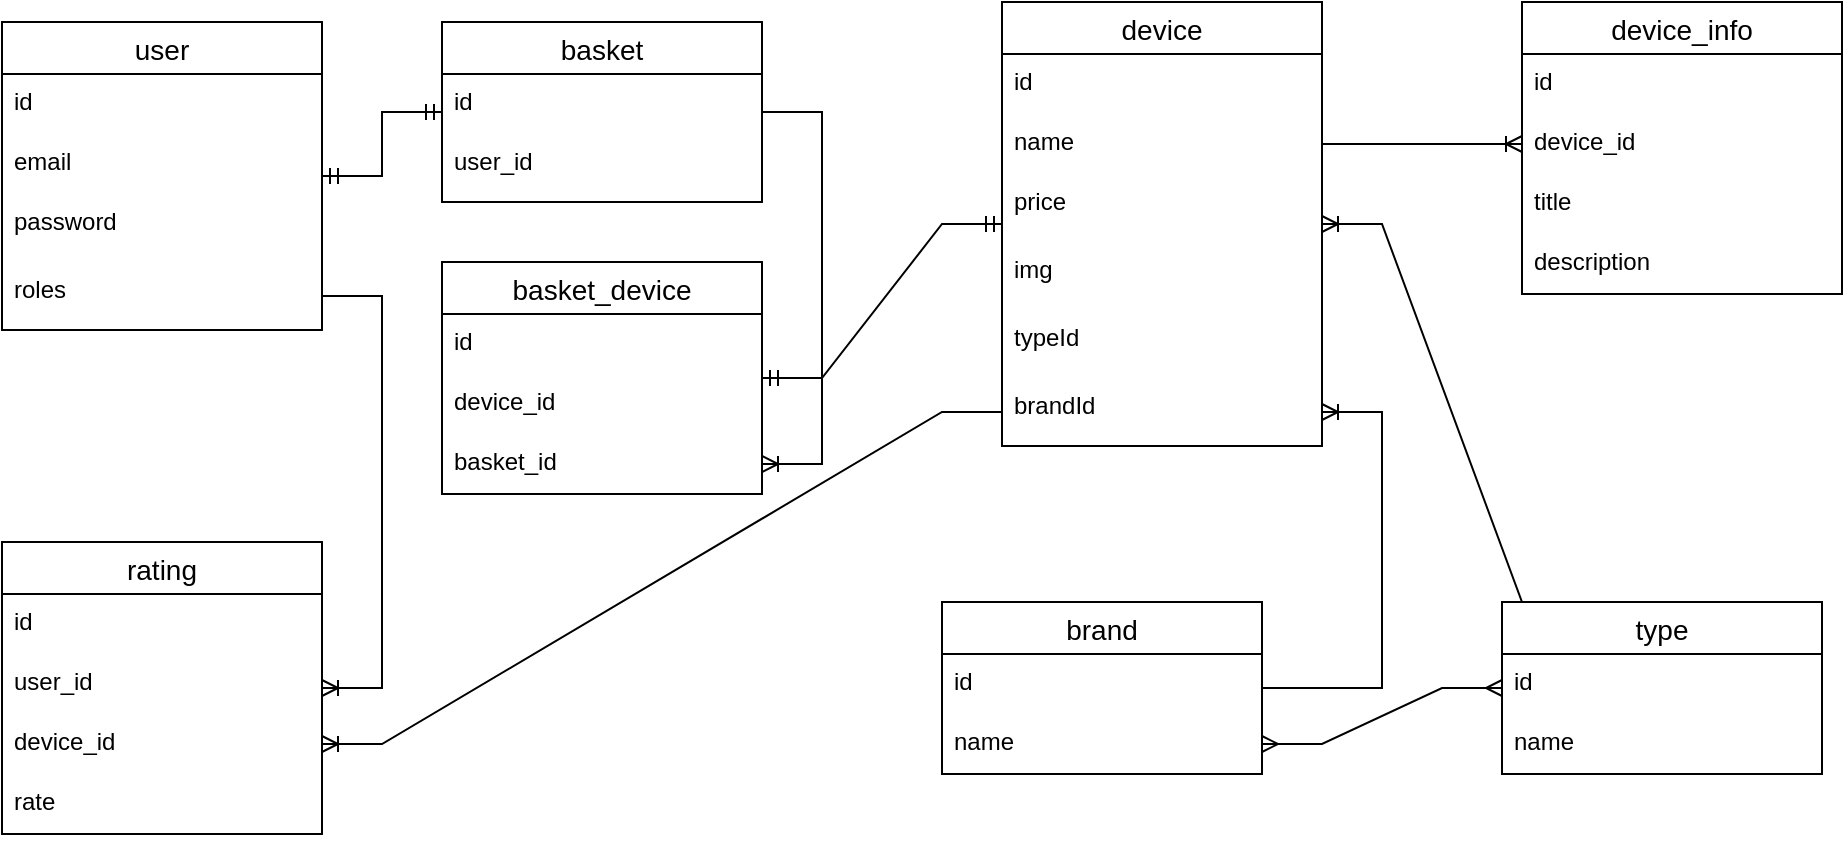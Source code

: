 <mxfile version="15.7.3" type="device"><diagram id="Vyg6VOoydlieMLvs0QVZ" name="Page-1"><mxGraphModel dx="1314" dy="762" grid="1" gridSize="10" guides="1" tooltips="1" connect="1" arrows="1" fold="1" page="1" pageScale="1" pageWidth="827" pageHeight="1169" math="0" shadow="0"><root><mxCell id="0"/><mxCell id="1" parent="0"/><mxCell id="fOshrkIRcTxH05miac6M-1" value="user" style="swimlane;fontStyle=0;childLayout=stackLayout;horizontal=1;startSize=26;horizontalStack=0;resizeParent=1;resizeParentMax=0;resizeLast=0;collapsible=1;marginBottom=0;align=center;fontSize=14;" vertex="1" parent="1"><mxGeometry x="10" y="40" width="160" height="154" as="geometry"/></mxCell><mxCell id="fOshrkIRcTxH05miac6M-2" value="id" style="text;strokeColor=none;fillColor=none;spacingLeft=4;spacingRight=4;overflow=hidden;rotatable=0;points=[[0,0.5],[1,0.5]];portConstraint=eastwest;fontSize=12;" vertex="1" parent="fOshrkIRcTxH05miac6M-1"><mxGeometry y="26" width="160" height="30" as="geometry"/></mxCell><mxCell id="fOshrkIRcTxH05miac6M-3" value="email" style="text;strokeColor=none;fillColor=none;spacingLeft=4;spacingRight=4;overflow=hidden;rotatable=0;points=[[0,0.5],[1,0.5]];portConstraint=eastwest;fontSize=12;" vertex="1" parent="fOshrkIRcTxH05miac6M-1"><mxGeometry y="56" width="160" height="30" as="geometry"/></mxCell><mxCell id="fOshrkIRcTxH05miac6M-5" value="password&#10;" style="text;strokeColor=none;fillColor=none;spacingLeft=4;spacingRight=4;overflow=hidden;rotatable=0;points=[[0,0.5],[1,0.5]];portConstraint=eastwest;fontSize=12;" vertex="1" parent="fOshrkIRcTxH05miac6M-1"><mxGeometry y="86" width="160" height="34" as="geometry"/></mxCell><mxCell id="fOshrkIRcTxH05miac6M-6" value="roles" style="text;strokeColor=none;fillColor=none;spacingLeft=4;spacingRight=4;overflow=hidden;rotatable=0;points=[[0,0.5],[1,0.5]];portConstraint=eastwest;fontSize=12;" vertex="1" parent="fOshrkIRcTxH05miac6M-1"><mxGeometry y="120" width="160" height="34" as="geometry"/></mxCell><mxCell id="fOshrkIRcTxH05miac6M-7" value="basket" style="swimlane;fontStyle=0;childLayout=stackLayout;horizontal=1;startSize=26;horizontalStack=0;resizeParent=1;resizeParentMax=0;resizeLast=0;collapsible=1;marginBottom=0;align=center;fontSize=14;" vertex="1" parent="1"><mxGeometry x="230" y="40" width="160" height="90" as="geometry"/></mxCell><mxCell id="fOshrkIRcTxH05miac6M-8" value="id" style="text;strokeColor=none;fillColor=none;spacingLeft=4;spacingRight=4;overflow=hidden;rotatable=0;points=[[0,0.5],[1,0.5]];portConstraint=eastwest;fontSize=12;" vertex="1" parent="fOshrkIRcTxH05miac6M-7"><mxGeometry y="26" width="160" height="30" as="geometry"/></mxCell><mxCell id="fOshrkIRcTxH05miac6M-10" value="user_id" style="text;strokeColor=none;fillColor=none;spacingLeft=4;spacingRight=4;overflow=hidden;rotatable=0;points=[[0,0.5],[1,0.5]];portConstraint=eastwest;fontSize=12;" vertex="1" parent="fOshrkIRcTxH05miac6M-7"><mxGeometry y="56" width="160" height="34" as="geometry"/></mxCell><mxCell id="fOshrkIRcTxH05miac6M-13" value="" style="edgeStyle=entityRelationEdgeStyle;fontSize=12;html=1;endArrow=ERmandOne;startArrow=ERmandOne;rounded=0;" edge="1" parent="1" source="fOshrkIRcTxH05miac6M-1" target="fOshrkIRcTxH05miac6M-7"><mxGeometry width="100" height="100" relative="1" as="geometry"><mxPoint x="540" y="440" as="sourcePoint"/><mxPoint x="640" y="340" as="targetPoint"/></mxGeometry></mxCell><mxCell id="fOshrkIRcTxH05miac6M-14" value="device" style="swimlane;fontStyle=0;childLayout=stackLayout;horizontal=1;startSize=26;horizontalStack=0;resizeParent=1;resizeParentMax=0;resizeLast=0;collapsible=1;marginBottom=0;align=center;fontSize=14;" vertex="1" parent="1"><mxGeometry x="510" y="30" width="160" height="222" as="geometry"/></mxCell><mxCell id="fOshrkIRcTxH05miac6M-15" value="id" style="text;strokeColor=none;fillColor=none;spacingLeft=4;spacingRight=4;overflow=hidden;rotatable=0;points=[[0,0.5],[1,0.5]];portConstraint=eastwest;fontSize=12;" vertex="1" parent="fOshrkIRcTxH05miac6M-14"><mxGeometry y="26" width="160" height="30" as="geometry"/></mxCell><mxCell id="fOshrkIRcTxH05miac6M-16" value="name" style="text;strokeColor=none;fillColor=none;spacingLeft=4;spacingRight=4;overflow=hidden;rotatable=0;points=[[0,0.5],[1,0.5]];portConstraint=eastwest;fontSize=12;" vertex="1" parent="fOshrkIRcTxH05miac6M-14"><mxGeometry y="56" width="160" height="30" as="geometry"/></mxCell><mxCell id="fOshrkIRcTxH05miac6M-17" value="price" style="text;strokeColor=none;fillColor=none;spacingLeft=4;spacingRight=4;overflow=hidden;rotatable=0;points=[[0,0.5],[1,0.5]];portConstraint=eastwest;fontSize=12;" vertex="1" parent="fOshrkIRcTxH05miac6M-14"><mxGeometry y="86" width="160" height="34" as="geometry"/></mxCell><mxCell id="fOshrkIRcTxH05miac6M-18" value="img" style="text;strokeColor=none;fillColor=none;spacingLeft=4;spacingRight=4;overflow=hidden;rotatable=0;points=[[0,0.5],[1,0.5]];portConstraint=eastwest;fontSize=12;" vertex="1" parent="fOshrkIRcTxH05miac6M-14"><mxGeometry y="120" width="160" height="34" as="geometry"/></mxCell><mxCell id="fOshrkIRcTxH05miac6M-19" value="typeId" style="text;strokeColor=none;fillColor=none;spacingLeft=4;spacingRight=4;overflow=hidden;rotatable=0;points=[[0,0.5],[1,0.5]];portConstraint=eastwest;fontSize=12;" vertex="1" parent="fOshrkIRcTxH05miac6M-14"><mxGeometry y="154" width="160" height="34" as="geometry"/></mxCell><mxCell id="fOshrkIRcTxH05miac6M-20" value="brandId" style="text;strokeColor=none;fillColor=none;spacingLeft=4;spacingRight=4;overflow=hidden;rotatable=0;points=[[0,0.5],[1,0.5]];portConstraint=eastwest;fontSize=12;" vertex="1" parent="fOshrkIRcTxH05miac6M-14"><mxGeometry y="188" width="160" height="34" as="geometry"/></mxCell><mxCell id="fOshrkIRcTxH05miac6M-21" value="type" style="swimlane;fontStyle=0;childLayout=stackLayout;horizontal=1;startSize=26;horizontalStack=0;resizeParent=1;resizeParentMax=0;resizeLast=0;collapsible=1;marginBottom=0;align=center;fontSize=14;" vertex="1" parent="1"><mxGeometry x="760" y="330" width="160" height="86" as="geometry"/></mxCell><mxCell id="fOshrkIRcTxH05miac6M-22" value="id" style="text;strokeColor=none;fillColor=none;spacingLeft=4;spacingRight=4;overflow=hidden;rotatable=0;points=[[0,0.5],[1,0.5]];portConstraint=eastwest;fontSize=12;" vertex="1" parent="fOshrkIRcTxH05miac6M-21"><mxGeometry y="26" width="160" height="30" as="geometry"/></mxCell><mxCell id="fOshrkIRcTxH05miac6M-23" value="name" style="text;strokeColor=none;fillColor=none;spacingLeft=4;spacingRight=4;overflow=hidden;rotatable=0;points=[[0,0.5],[1,0.5]];portConstraint=eastwest;fontSize=12;" vertex="1" parent="fOshrkIRcTxH05miac6M-21"><mxGeometry y="56" width="160" height="30" as="geometry"/></mxCell><mxCell id="fOshrkIRcTxH05miac6M-25" value="brand" style="swimlane;fontStyle=0;childLayout=stackLayout;horizontal=1;startSize=26;horizontalStack=0;resizeParent=1;resizeParentMax=0;resizeLast=0;collapsible=1;marginBottom=0;align=center;fontSize=14;" vertex="1" parent="1"><mxGeometry x="480" y="330" width="160" height="86" as="geometry"/></mxCell><mxCell id="fOshrkIRcTxH05miac6M-26" value="id" style="text;strokeColor=none;fillColor=none;spacingLeft=4;spacingRight=4;overflow=hidden;rotatable=0;points=[[0,0.5],[1,0.5]];portConstraint=eastwest;fontSize=12;" vertex="1" parent="fOshrkIRcTxH05miac6M-25"><mxGeometry y="26" width="160" height="30" as="geometry"/></mxCell><mxCell id="fOshrkIRcTxH05miac6M-27" value="name" style="text;strokeColor=none;fillColor=none;spacingLeft=4;spacingRight=4;overflow=hidden;rotatable=0;points=[[0,0.5],[1,0.5]];portConstraint=eastwest;fontSize=12;" vertex="1" parent="fOshrkIRcTxH05miac6M-25"><mxGeometry y="56" width="160" height="30" as="geometry"/></mxCell><mxCell id="fOshrkIRcTxH05miac6M-29" value="" style="edgeStyle=entityRelationEdgeStyle;fontSize=12;html=1;endArrow=ERoneToMany;rounded=0;exitX=0.25;exitY=0;exitDx=0;exitDy=0;" edge="1" parent="1" source="fOshrkIRcTxH05miac6M-21" target="fOshrkIRcTxH05miac6M-14"><mxGeometry width="100" height="100" relative="1" as="geometry"><mxPoint x="314" y="340" as="sourcePoint"/><mxPoint x="414" y="240" as="targetPoint"/></mxGeometry></mxCell><mxCell id="fOshrkIRcTxH05miac6M-30" value="" style="edgeStyle=entityRelationEdgeStyle;fontSize=12;html=1;endArrow=ERoneToMany;rounded=0;" edge="1" parent="1" source="fOshrkIRcTxH05miac6M-25" target="fOshrkIRcTxH05miac6M-20"><mxGeometry width="100" height="100" relative="1" as="geometry"><mxPoint x="540" y="440" as="sourcePoint"/><mxPoint x="640" y="340" as="targetPoint"/></mxGeometry></mxCell><mxCell id="fOshrkIRcTxH05miac6M-31" value="" style="edgeStyle=entityRelationEdgeStyle;fontSize=12;html=1;endArrow=ERmany;startArrow=ERmany;rounded=0;" edge="1" parent="1" source="fOshrkIRcTxH05miac6M-27" target="fOshrkIRcTxH05miac6M-21"><mxGeometry width="100" height="100" relative="1" as="geometry"><mxPoint x="270" y="470" as="sourcePoint"/><mxPoint x="380" y="380" as="targetPoint"/></mxGeometry></mxCell><mxCell id="fOshrkIRcTxH05miac6M-32" value="device_info" style="swimlane;fontStyle=0;childLayout=stackLayout;horizontal=1;startSize=26;horizontalStack=0;resizeParent=1;resizeParentMax=0;resizeLast=0;collapsible=1;marginBottom=0;align=center;fontSize=14;" vertex="1" parent="1"><mxGeometry x="770" y="30" width="160" height="146" as="geometry"/></mxCell><mxCell id="fOshrkIRcTxH05miac6M-33" value="id" style="text;strokeColor=none;fillColor=none;spacingLeft=4;spacingRight=4;overflow=hidden;rotatable=0;points=[[0,0.5],[1,0.5]];portConstraint=eastwest;fontSize=12;" vertex="1" parent="fOshrkIRcTxH05miac6M-32"><mxGeometry y="26" width="160" height="30" as="geometry"/></mxCell><mxCell id="fOshrkIRcTxH05miac6M-34" value="device_id" style="text;strokeColor=none;fillColor=none;spacingLeft=4;spacingRight=4;overflow=hidden;rotatable=0;points=[[0,0.5],[1,0.5]];portConstraint=eastwest;fontSize=12;" vertex="1" parent="fOshrkIRcTxH05miac6M-32"><mxGeometry y="56" width="160" height="30" as="geometry"/></mxCell><mxCell id="fOshrkIRcTxH05miac6M-37" value="title" style="text;strokeColor=none;fillColor=none;spacingLeft=4;spacingRight=4;overflow=hidden;rotatable=0;points=[[0,0.5],[1,0.5]];portConstraint=eastwest;fontSize=12;" vertex="1" parent="fOshrkIRcTxH05miac6M-32"><mxGeometry y="86" width="160" height="30" as="geometry"/></mxCell><mxCell id="fOshrkIRcTxH05miac6M-35" value="description" style="text;strokeColor=none;fillColor=none;spacingLeft=4;spacingRight=4;overflow=hidden;rotatable=0;points=[[0,0.5],[1,0.5]];portConstraint=eastwest;fontSize=12;" vertex="1" parent="fOshrkIRcTxH05miac6M-32"><mxGeometry y="116" width="160" height="30" as="geometry"/></mxCell><mxCell id="fOshrkIRcTxH05miac6M-36" value="" style="edgeStyle=entityRelationEdgeStyle;fontSize=12;html=1;endArrow=ERoneToMany;rounded=0;" edge="1" parent="1" source="fOshrkIRcTxH05miac6M-16" target="fOshrkIRcTxH05miac6M-34"><mxGeometry width="100" height="100" relative="1" as="geometry"><mxPoint x="630" y="250" as="sourcePoint"/><mxPoint x="730" y="150" as="targetPoint"/></mxGeometry></mxCell><mxCell id="fOshrkIRcTxH05miac6M-38" value="basket_device" style="swimlane;fontStyle=0;childLayout=stackLayout;horizontal=1;startSize=26;horizontalStack=0;resizeParent=1;resizeParentMax=0;resizeLast=0;collapsible=1;marginBottom=0;align=center;fontSize=14;" vertex="1" parent="1"><mxGeometry x="230" y="160" width="160" height="116" as="geometry"/></mxCell><mxCell id="fOshrkIRcTxH05miac6M-39" value="id" style="text;strokeColor=none;fillColor=none;spacingLeft=4;spacingRight=4;overflow=hidden;rotatable=0;points=[[0,0.5],[1,0.5]];portConstraint=eastwest;fontSize=12;" vertex="1" parent="fOshrkIRcTxH05miac6M-38"><mxGeometry y="26" width="160" height="30" as="geometry"/></mxCell><mxCell id="fOshrkIRcTxH05miac6M-40" value="device_id" style="text;strokeColor=none;fillColor=none;spacingLeft=4;spacingRight=4;overflow=hidden;rotatable=0;points=[[0,0.5],[1,0.5]];portConstraint=eastwest;fontSize=12;" vertex="1" parent="fOshrkIRcTxH05miac6M-38"><mxGeometry y="56" width="160" height="30" as="geometry"/></mxCell><mxCell id="fOshrkIRcTxH05miac6M-41" value="basket_id" style="text;strokeColor=none;fillColor=none;spacingLeft=4;spacingRight=4;overflow=hidden;rotatable=0;points=[[0,0.5],[1,0.5]];portConstraint=eastwest;fontSize=12;" vertex="1" parent="fOshrkIRcTxH05miac6M-38"><mxGeometry y="86" width="160" height="30" as="geometry"/></mxCell><mxCell id="fOshrkIRcTxH05miac6M-43" value="" style="edgeStyle=entityRelationEdgeStyle;fontSize=12;html=1;endArrow=ERmandOne;startArrow=ERmandOne;rounded=0;" edge="1" parent="1" source="fOshrkIRcTxH05miac6M-38" target="fOshrkIRcTxH05miac6M-14"><mxGeometry width="100" height="100" relative="1" as="geometry"><mxPoint x="280" y="360" as="sourcePoint"/><mxPoint x="380" y="260" as="targetPoint"/></mxGeometry></mxCell><mxCell id="fOshrkIRcTxH05miac6M-44" value="rating" style="swimlane;fontStyle=0;childLayout=stackLayout;horizontal=1;startSize=26;horizontalStack=0;resizeParent=1;resizeParentMax=0;resizeLast=0;collapsible=1;marginBottom=0;align=center;fontSize=14;" vertex="1" parent="1"><mxGeometry x="10" y="300" width="160" height="146" as="geometry"/></mxCell><mxCell id="fOshrkIRcTxH05miac6M-45" value="id" style="text;strokeColor=none;fillColor=none;spacingLeft=4;spacingRight=4;overflow=hidden;rotatable=0;points=[[0,0.5],[1,0.5]];portConstraint=eastwest;fontSize=12;" vertex="1" parent="fOshrkIRcTxH05miac6M-44"><mxGeometry y="26" width="160" height="30" as="geometry"/></mxCell><mxCell id="fOshrkIRcTxH05miac6M-46" value="user_id" style="text;strokeColor=none;fillColor=none;spacingLeft=4;spacingRight=4;overflow=hidden;rotatable=0;points=[[0,0.5],[1,0.5]];portConstraint=eastwest;fontSize=12;" vertex="1" parent="fOshrkIRcTxH05miac6M-44"><mxGeometry y="56" width="160" height="30" as="geometry"/></mxCell><mxCell id="fOshrkIRcTxH05miac6M-47" value="device_id" style="text;strokeColor=none;fillColor=none;spacingLeft=4;spacingRight=4;overflow=hidden;rotatable=0;points=[[0,0.5],[1,0.5]];portConstraint=eastwest;fontSize=12;" vertex="1" parent="fOshrkIRcTxH05miac6M-44"><mxGeometry y="86" width="160" height="30" as="geometry"/></mxCell><mxCell id="fOshrkIRcTxH05miac6M-48" value="rate" style="text;strokeColor=none;fillColor=none;spacingLeft=4;spacingRight=4;overflow=hidden;rotatable=0;points=[[0,0.5],[1,0.5]];portConstraint=eastwest;fontSize=12;" vertex="1" parent="fOshrkIRcTxH05miac6M-44"><mxGeometry y="116" width="160" height="30" as="geometry"/></mxCell><mxCell id="fOshrkIRcTxH05miac6M-49" value="" style="edgeStyle=entityRelationEdgeStyle;fontSize=12;html=1;endArrow=ERoneToMany;rounded=0;" edge="1" parent="1" source="fOshrkIRcTxH05miac6M-6" target="fOshrkIRcTxH05miac6M-44"><mxGeometry width="100" height="100" relative="1" as="geometry"><mxPoint x="280" y="360" as="sourcePoint"/><mxPoint x="380" y="260" as="targetPoint"/></mxGeometry></mxCell><mxCell id="fOshrkIRcTxH05miac6M-50" value="" style="edgeStyle=entityRelationEdgeStyle;fontSize=12;html=1;endArrow=ERoneToMany;rounded=0;" edge="1" parent="1" source="fOshrkIRcTxH05miac6M-20" target="fOshrkIRcTxH05miac6M-47"><mxGeometry width="100" height="100" relative="1" as="geometry"><mxPoint x="280" y="360" as="sourcePoint"/><mxPoint x="380" y="260" as="targetPoint"/></mxGeometry></mxCell><mxCell id="fOshrkIRcTxH05miac6M-42" value="" style="edgeStyle=entityRelationEdgeStyle;fontSize=12;html=1;endArrow=ERoneToMany;rounded=0;" edge="1" parent="1" source="fOshrkIRcTxH05miac6M-7" target="fOshrkIRcTxH05miac6M-41"><mxGeometry width="100" height="100" relative="1" as="geometry"><mxPoint x="110" y="320" as="sourcePoint"/><mxPoint x="380" y="260" as="targetPoint"/></mxGeometry></mxCell></root></mxGraphModel></diagram></mxfile>